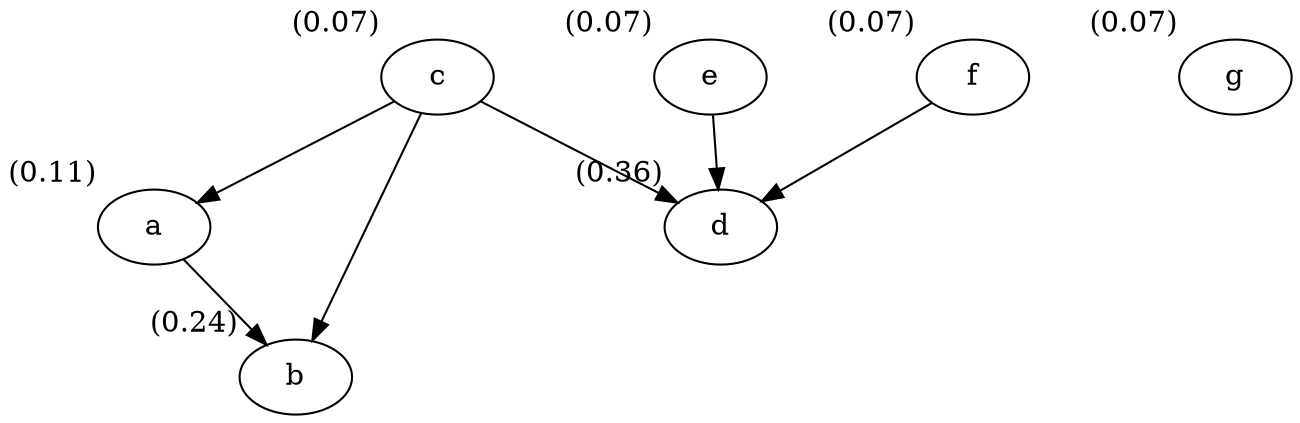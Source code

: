 digraph g {
graph [nodesep=1];
a [xlabel="(0.11)"]
c [xlabel="(0.07)"]
b [xlabel="(0.24)"]
e [xlabel="(0.07)"]
d [xlabel="(0.36)"]
g [xlabel="(0.07)"]
f [xlabel="(0.07)"]
a-> b;
b;
c-> a;
c-> b;
c-> d;
d;
e-> d;
f-> d;
g;
}
